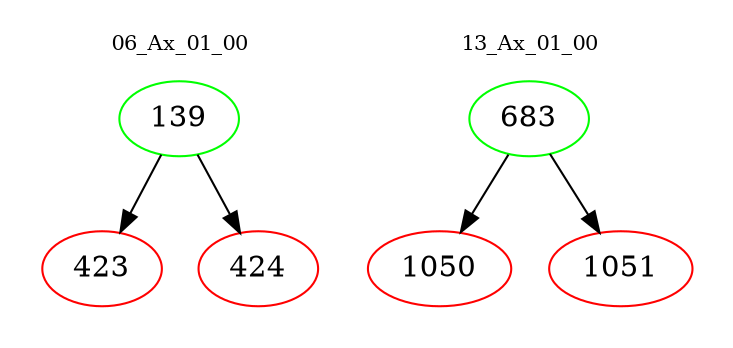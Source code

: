 digraph{
subgraph cluster_0 {
color = white
label = "06_Ax_01_00";
fontsize=10;
T0_139 [label="139", color="green"]
T0_139 -> T0_423 [color="black"]
T0_423 [label="423", color="red"]
T0_139 -> T0_424 [color="black"]
T0_424 [label="424", color="red"]
}
subgraph cluster_1 {
color = white
label = "13_Ax_01_00";
fontsize=10;
T1_683 [label="683", color="green"]
T1_683 -> T1_1050 [color="black"]
T1_1050 [label="1050", color="red"]
T1_683 -> T1_1051 [color="black"]
T1_1051 [label="1051", color="red"]
}
}
